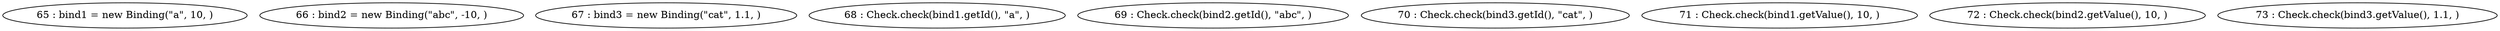 digraph G {
"65 : bind1 = new Binding(\"a\", 10, )"
"66 : bind2 = new Binding(\"abc\", -10, )"
"67 : bind3 = new Binding(\"cat\", 1.1, )"
"68 : Check.check(bind1.getId(), \"a\", )"
"69 : Check.check(bind2.getId(), \"abc\", )"
"70 : Check.check(bind3.getId(), \"cat\", )"
"71 : Check.check(bind1.getValue(), 10, )"
"72 : Check.check(bind2.getValue(), 10, )"
"73 : Check.check(bind3.getValue(), 1.1, )"
}